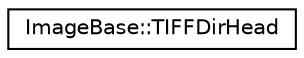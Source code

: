 digraph "Graphical Class Hierarchy"
{
  edge [fontname="Helvetica",fontsize="10",labelfontname="Helvetica",labelfontsize="10"];
  node [fontname="Helvetica",fontsize="10",shape=record];
  rankdir="LR";
  Node0 [label="ImageBase::TIFFDirHead",height=0.2,width=0.4,color="black", fillcolor="white", style="filled",URL="$structImageBase_1_1TIFFDirHead.html"];
}
